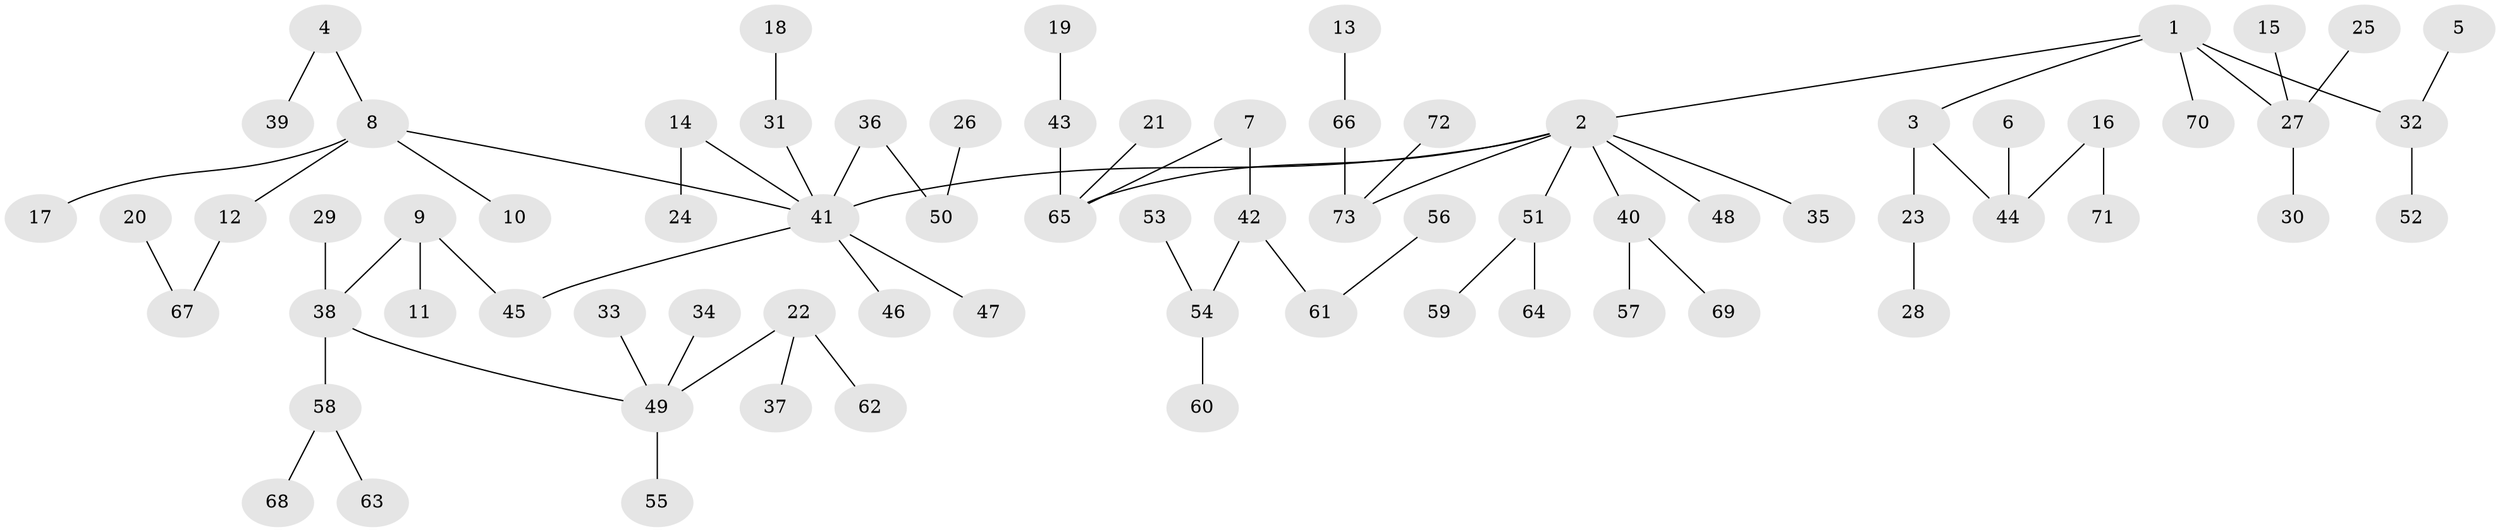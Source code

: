 // original degree distribution, {4: 0.07586206896551724, 5: 0.034482758620689655, 6: 0.006896551724137931, 7: 0.013793103448275862, 3: 0.1103448275862069, 2: 0.2827586206896552, 1: 0.47586206896551725}
// Generated by graph-tools (version 1.1) at 2025/50/03/09/25 03:50:19]
// undirected, 73 vertices, 72 edges
graph export_dot {
graph [start="1"]
  node [color=gray90,style=filled];
  1;
  2;
  3;
  4;
  5;
  6;
  7;
  8;
  9;
  10;
  11;
  12;
  13;
  14;
  15;
  16;
  17;
  18;
  19;
  20;
  21;
  22;
  23;
  24;
  25;
  26;
  27;
  28;
  29;
  30;
  31;
  32;
  33;
  34;
  35;
  36;
  37;
  38;
  39;
  40;
  41;
  42;
  43;
  44;
  45;
  46;
  47;
  48;
  49;
  50;
  51;
  52;
  53;
  54;
  55;
  56;
  57;
  58;
  59;
  60;
  61;
  62;
  63;
  64;
  65;
  66;
  67;
  68;
  69;
  70;
  71;
  72;
  73;
  1 -- 2 [weight=1.0];
  1 -- 3 [weight=1.0];
  1 -- 27 [weight=1.0];
  1 -- 32 [weight=1.0];
  1 -- 70 [weight=1.0];
  2 -- 35 [weight=1.0];
  2 -- 40 [weight=1.0];
  2 -- 41 [weight=1.0];
  2 -- 48 [weight=1.0];
  2 -- 51 [weight=1.0];
  2 -- 65 [weight=1.0];
  2 -- 73 [weight=1.0];
  3 -- 23 [weight=1.0];
  3 -- 44 [weight=1.0];
  4 -- 8 [weight=1.0];
  4 -- 39 [weight=1.0];
  5 -- 32 [weight=1.0];
  6 -- 44 [weight=1.0];
  7 -- 42 [weight=1.0];
  7 -- 65 [weight=1.0];
  8 -- 10 [weight=1.0];
  8 -- 12 [weight=1.0];
  8 -- 17 [weight=1.0];
  8 -- 41 [weight=1.0];
  9 -- 11 [weight=1.0];
  9 -- 38 [weight=1.0];
  9 -- 45 [weight=1.0];
  12 -- 67 [weight=1.0];
  13 -- 66 [weight=1.0];
  14 -- 24 [weight=1.0];
  14 -- 41 [weight=1.0];
  15 -- 27 [weight=1.0];
  16 -- 44 [weight=1.0];
  16 -- 71 [weight=1.0];
  18 -- 31 [weight=1.0];
  19 -- 43 [weight=1.0];
  20 -- 67 [weight=1.0];
  21 -- 65 [weight=1.0];
  22 -- 37 [weight=1.0];
  22 -- 49 [weight=1.0];
  22 -- 62 [weight=1.0];
  23 -- 28 [weight=1.0];
  25 -- 27 [weight=1.0];
  26 -- 50 [weight=1.0];
  27 -- 30 [weight=1.0];
  29 -- 38 [weight=1.0];
  31 -- 41 [weight=1.0];
  32 -- 52 [weight=1.0];
  33 -- 49 [weight=1.0];
  34 -- 49 [weight=1.0];
  36 -- 41 [weight=1.0];
  36 -- 50 [weight=1.0];
  38 -- 49 [weight=1.0];
  38 -- 58 [weight=1.0];
  40 -- 57 [weight=1.0];
  40 -- 69 [weight=1.0];
  41 -- 45 [weight=1.0];
  41 -- 46 [weight=1.0];
  41 -- 47 [weight=1.0];
  42 -- 54 [weight=1.0];
  42 -- 61 [weight=1.0];
  43 -- 65 [weight=1.0];
  49 -- 55 [weight=1.0];
  51 -- 59 [weight=1.0];
  51 -- 64 [weight=1.0];
  53 -- 54 [weight=1.0];
  54 -- 60 [weight=1.0];
  56 -- 61 [weight=1.0];
  58 -- 63 [weight=1.0];
  58 -- 68 [weight=1.0];
  66 -- 73 [weight=1.0];
  72 -- 73 [weight=1.0];
}
